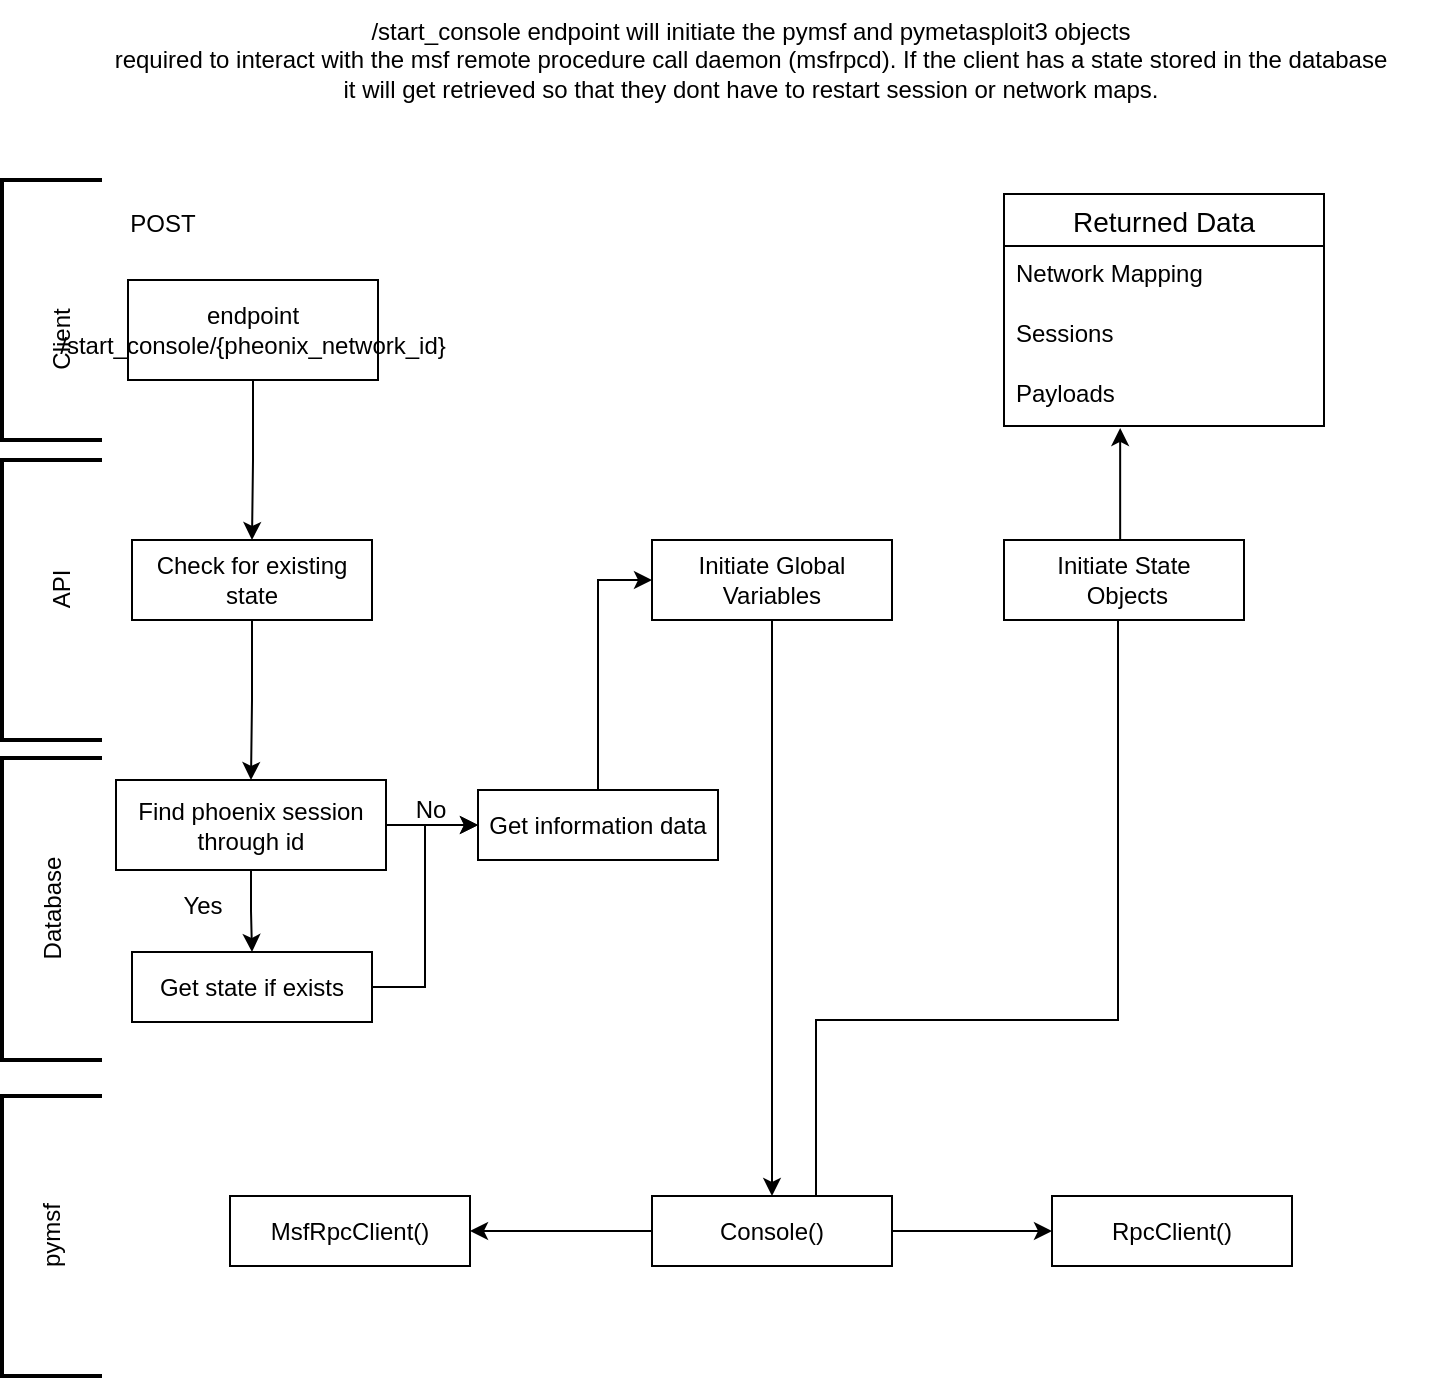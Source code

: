 <mxfile version="23.0.2" type="github" pages="3">
  <diagram id="C5RBs43oDa-KdzZeNtuy" name="/start_console">
    <mxGraphModel dx="1450" dy="634" grid="1" gridSize="10" guides="1" tooltips="1" connect="1" arrows="1" fold="1" page="1" pageScale="1" pageWidth="827" pageHeight="1169" math="0" shadow="0">
      <root>
        <mxCell id="WIyWlLk6GJQsqaUBKTNV-0" />
        <mxCell id="WIyWlLk6GJQsqaUBKTNV-1" parent="WIyWlLk6GJQsqaUBKTNV-0" />
        <mxCell id="BDHVtu7JyT_LFtafzkE4-22" value="" style="strokeWidth=2;html=1;shape=mxgraph.flowchart.annotation_1;align=left;pointerEvents=1;" vertex="1" parent="WIyWlLk6GJQsqaUBKTNV-1">
          <mxGeometry x="40" y="100" width="50" height="130" as="geometry" />
        </mxCell>
        <mxCell id="BDHVtu7JyT_LFtafzkE4-23" value="" style="strokeWidth=2;html=1;shape=mxgraph.flowchart.annotation_1;align=left;pointerEvents=1;" vertex="1" parent="WIyWlLk6GJQsqaUBKTNV-1">
          <mxGeometry x="40" y="240" width="50" height="140" as="geometry" />
        </mxCell>
        <mxCell id="BDHVtu7JyT_LFtafzkE4-24" value="" style="strokeWidth=2;html=1;shape=mxgraph.flowchart.annotation_1;align=left;pointerEvents=1;" vertex="1" parent="WIyWlLk6GJQsqaUBKTNV-1">
          <mxGeometry x="40" y="389" width="50" height="151" as="geometry" />
        </mxCell>
        <mxCell id="BDHVtu7JyT_LFtafzkE4-25" value="&lt;div&gt;Client&lt;/div&gt;" style="text;html=1;align=center;verticalAlign=middle;resizable=0;points=[];autosize=1;strokeColor=none;fillColor=none;rotation=-90;" vertex="1" parent="WIyWlLk6GJQsqaUBKTNV-1">
          <mxGeometry x="40" y="165" width="60" height="30" as="geometry" />
        </mxCell>
        <mxCell id="BDHVtu7JyT_LFtafzkE4-26" value="&lt;div&gt;API&lt;/div&gt;" style="text;html=1;align=center;verticalAlign=middle;resizable=0;points=[];autosize=1;strokeColor=none;fillColor=none;rotation=-90;" vertex="1" parent="WIyWlLk6GJQsqaUBKTNV-1">
          <mxGeometry x="50" y="290" width="40" height="30" as="geometry" />
        </mxCell>
        <mxCell id="BDHVtu7JyT_LFtafzkE4-27" value="&lt;div&gt;Database&lt;/div&gt;" style="text;html=1;align=center;verticalAlign=middle;resizable=0;points=[];autosize=1;strokeColor=none;fillColor=none;rotation=-90;" vertex="1" parent="WIyWlLk6GJQsqaUBKTNV-1">
          <mxGeometry x="25" y="449.5" width="80" height="30" as="geometry" />
        </mxCell>
        <mxCell id="BDHVtu7JyT_LFtafzkE4-28" value="" style="strokeWidth=2;html=1;shape=mxgraph.flowchart.annotation_1;align=left;pointerEvents=1;" vertex="1" parent="WIyWlLk6GJQsqaUBKTNV-1">
          <mxGeometry x="40" y="558" width="50" height="140" as="geometry" />
        </mxCell>
        <mxCell id="BDHVtu7JyT_LFtafzkE4-29" value="&lt;div&gt;pymsf&lt;/div&gt;" style="text;html=1;align=center;verticalAlign=middle;resizable=0;points=[];autosize=1;strokeColor=none;fillColor=none;rotation=-90;" vertex="1" parent="WIyWlLk6GJQsqaUBKTNV-1">
          <mxGeometry x="35" y="613" width="60" height="30" as="geometry" />
        </mxCell>
        <mxCell id="BDHVtu7JyT_LFtafzkE4-32" style="edgeStyle=orthogonalEdgeStyle;rounded=0;orthogonalLoop=1;jettySize=auto;html=1;" edge="1" parent="WIyWlLk6GJQsqaUBKTNV-1" source="BDHVtu7JyT_LFtafzkE4-30" target="BDHVtu7JyT_LFtafzkE4-31">
          <mxGeometry relative="1" as="geometry" />
        </mxCell>
        <mxCell id="BDHVtu7JyT_LFtafzkE4-30" value="&lt;div&gt;endpoint&lt;/div&gt;&lt;div&gt;/start_console/{pheonix_network_id}&lt;/div&gt;" style="whiteSpace=wrap;html=1;" vertex="1" parent="WIyWlLk6GJQsqaUBKTNV-1">
          <mxGeometry x="103" y="150" width="125" height="50" as="geometry" />
        </mxCell>
        <mxCell id="BDHVtu7JyT_LFtafzkE4-65" value="" style="edgeStyle=orthogonalEdgeStyle;rounded=0;orthogonalLoop=1;jettySize=auto;html=1;" edge="1" parent="WIyWlLk6GJQsqaUBKTNV-1" source="BDHVtu7JyT_LFtafzkE4-31" target="BDHVtu7JyT_LFtafzkE4-61">
          <mxGeometry relative="1" as="geometry" />
        </mxCell>
        <mxCell id="BDHVtu7JyT_LFtafzkE4-31" value="&lt;div&gt;Check for existing state&lt;/div&gt;" style="whiteSpace=wrap;html=1;" vertex="1" parent="WIyWlLk6GJQsqaUBKTNV-1">
          <mxGeometry x="105" y="280" width="120" height="40" as="geometry" />
        </mxCell>
        <mxCell id="BDHVtu7JyT_LFtafzkE4-38" style="edgeStyle=orthogonalEdgeStyle;rounded=0;orthogonalLoop=1;jettySize=auto;html=1;entryX=0;entryY=0.5;entryDx=0;entryDy=0;" edge="1" parent="WIyWlLk6GJQsqaUBKTNV-1" source="BDHVtu7JyT_LFtafzkE4-33" target="BDHVtu7JyT_LFtafzkE4-35">
          <mxGeometry relative="1" as="geometry" />
        </mxCell>
        <mxCell id="BDHVtu7JyT_LFtafzkE4-33" value="&lt;div&gt;Get state if exists&lt;br&gt;&lt;/div&gt;" style="whiteSpace=wrap;html=1;" vertex="1" parent="WIyWlLk6GJQsqaUBKTNV-1">
          <mxGeometry x="105" y="486" width="120" height="35" as="geometry" />
        </mxCell>
        <mxCell id="BDHVtu7JyT_LFtafzkE4-42" style="edgeStyle=orthogonalEdgeStyle;rounded=0;orthogonalLoop=1;jettySize=auto;html=1;entryX=0;entryY=0.5;entryDx=0;entryDy=0;" edge="1" parent="WIyWlLk6GJQsqaUBKTNV-1" source="BDHVtu7JyT_LFtafzkE4-35" target="BDHVtu7JyT_LFtafzkE4-40">
          <mxGeometry relative="1" as="geometry" />
        </mxCell>
        <mxCell id="BDHVtu7JyT_LFtafzkE4-35" value="Get information data" style="whiteSpace=wrap;html=1;" vertex="1" parent="WIyWlLk6GJQsqaUBKTNV-1">
          <mxGeometry x="278" y="405" width="120" height="35" as="geometry" />
        </mxCell>
        <mxCell id="BDHVtu7JyT_LFtafzkE4-37" style="edgeStyle=orthogonalEdgeStyle;rounded=0;orthogonalLoop=1;jettySize=auto;html=1;exitX=0.5;exitY=1;exitDx=0;exitDy=0;" edge="1" parent="WIyWlLk6GJQsqaUBKTNV-1" source="BDHVtu7JyT_LFtafzkE4-30" target="BDHVtu7JyT_LFtafzkE4-30">
          <mxGeometry relative="1" as="geometry" />
        </mxCell>
        <mxCell id="BDHVtu7JyT_LFtafzkE4-47" style="edgeStyle=orthogonalEdgeStyle;rounded=0;orthogonalLoop=1;jettySize=auto;html=1;" edge="1" parent="WIyWlLk6GJQsqaUBKTNV-1" source="BDHVtu7JyT_LFtafzkE4-40" target="BDHVtu7JyT_LFtafzkE4-44">
          <mxGeometry relative="1" as="geometry" />
        </mxCell>
        <mxCell id="BDHVtu7JyT_LFtafzkE4-40" value="&lt;div&gt;Initiate Global Variables&lt;br&gt;&lt;/div&gt;" style="whiteSpace=wrap;html=1;" vertex="1" parent="WIyWlLk6GJQsqaUBKTNV-1">
          <mxGeometry x="365" y="280" width="120" height="40" as="geometry" />
        </mxCell>
        <mxCell id="BDHVtu7JyT_LFtafzkE4-50" value="" style="edgeStyle=orthogonalEdgeStyle;rounded=0;orthogonalLoop=1;jettySize=auto;html=1;" edge="1" parent="WIyWlLk6GJQsqaUBKTNV-1" source="BDHVtu7JyT_LFtafzkE4-44" target="BDHVtu7JyT_LFtafzkE4-49">
          <mxGeometry relative="1" as="geometry" />
        </mxCell>
        <mxCell id="BDHVtu7JyT_LFtafzkE4-52" value="" style="edgeStyle=orthogonalEdgeStyle;rounded=0;orthogonalLoop=1;jettySize=auto;html=1;" edge="1" parent="WIyWlLk6GJQsqaUBKTNV-1" source="BDHVtu7JyT_LFtafzkE4-44" target="BDHVtu7JyT_LFtafzkE4-51">
          <mxGeometry relative="1" as="geometry" />
        </mxCell>
        <mxCell id="BDHVtu7JyT_LFtafzkE4-53" style="edgeStyle=orthogonalEdgeStyle;rounded=0;orthogonalLoop=1;jettySize=auto;html=1;" edge="1" parent="WIyWlLk6GJQsqaUBKTNV-1">
          <mxGeometry relative="1" as="geometry">
            <mxPoint x="597" y="310" as="targetPoint" />
            <mxPoint x="447" y="608" as="sourcePoint" />
            <Array as="points">
              <mxPoint x="447" y="520" />
              <mxPoint x="598" y="520" />
            </Array>
          </mxGeometry>
        </mxCell>
        <mxCell id="BDHVtu7JyT_LFtafzkE4-44" value="Console()" style="whiteSpace=wrap;html=1;" vertex="1" parent="WIyWlLk6GJQsqaUBKTNV-1">
          <mxGeometry x="365" y="608" width="120" height="35" as="geometry" />
        </mxCell>
        <mxCell id="BDHVtu7JyT_LFtafzkE4-49" value="MsfRpcClient()" style="whiteSpace=wrap;html=1;" vertex="1" parent="WIyWlLk6GJQsqaUBKTNV-1">
          <mxGeometry x="154" y="608" width="120" height="35" as="geometry" />
        </mxCell>
        <mxCell id="BDHVtu7JyT_LFtafzkE4-51" value="RpcClient()" style="whiteSpace=wrap;html=1;" vertex="1" parent="WIyWlLk6GJQsqaUBKTNV-1">
          <mxGeometry x="565" y="608" width="120" height="35" as="geometry" />
        </mxCell>
        <mxCell id="BDHVtu7JyT_LFtafzkE4-54" value="&lt;div&gt;Initiate State&lt;/div&gt;&lt;div&gt;&amp;nbsp;Objects&lt;/div&gt;" style="whiteSpace=wrap;html=1;" vertex="1" parent="WIyWlLk6GJQsqaUBKTNV-1">
          <mxGeometry x="541" y="280" width="120" height="40" as="geometry" />
        </mxCell>
        <mxCell id="BDHVtu7JyT_LFtafzkE4-55" value="Returned Data" style="swimlane;fontStyle=0;childLayout=stackLayout;horizontal=1;startSize=26;horizontalStack=0;resizeParent=1;resizeParentMax=0;resizeLast=0;collapsible=1;marginBottom=0;align=center;fontSize=14;" vertex="1" parent="WIyWlLk6GJQsqaUBKTNV-1">
          <mxGeometry x="541" y="107" width="160" height="116" as="geometry" />
        </mxCell>
        <mxCell id="BDHVtu7JyT_LFtafzkE4-56" value="Network Mapping" style="text;strokeColor=none;fillColor=none;spacingLeft=4;spacingRight=4;overflow=hidden;rotatable=0;points=[[0,0.5],[1,0.5]];portConstraint=eastwest;fontSize=12;whiteSpace=wrap;html=1;" vertex="1" parent="BDHVtu7JyT_LFtafzkE4-55">
          <mxGeometry y="26" width="160" height="30" as="geometry" />
        </mxCell>
        <mxCell id="BDHVtu7JyT_LFtafzkE4-57" value="Sessions" style="text;strokeColor=none;fillColor=none;spacingLeft=4;spacingRight=4;overflow=hidden;rotatable=0;points=[[0,0.5],[1,0.5]];portConstraint=eastwest;fontSize=12;whiteSpace=wrap;html=1;" vertex="1" parent="BDHVtu7JyT_LFtafzkE4-55">
          <mxGeometry y="56" width="160" height="30" as="geometry" />
        </mxCell>
        <mxCell id="BDHVtu7JyT_LFtafzkE4-58" value="Payloads" style="text;strokeColor=none;fillColor=none;spacingLeft=4;spacingRight=4;overflow=hidden;rotatable=0;points=[[0,0.5],[1,0.5]];portConstraint=eastwest;fontSize=12;whiteSpace=wrap;html=1;" vertex="1" parent="BDHVtu7JyT_LFtafzkE4-55">
          <mxGeometry y="86" width="160" height="30" as="geometry" />
        </mxCell>
        <mxCell id="BDHVtu7JyT_LFtafzkE4-59" style="edgeStyle=orthogonalEdgeStyle;rounded=0;orthogonalLoop=1;jettySize=auto;html=1;entryX=0.363;entryY=1.033;entryDx=0;entryDy=0;entryPerimeter=0;" edge="1" parent="WIyWlLk6GJQsqaUBKTNV-1" source="BDHVtu7JyT_LFtafzkE4-54" target="BDHVtu7JyT_LFtafzkE4-58">
          <mxGeometry relative="1" as="geometry">
            <Array as="points">
              <mxPoint x="590" y="280" />
              <mxPoint x="590" y="280" />
            </Array>
          </mxGeometry>
        </mxCell>
        <mxCell id="BDHVtu7JyT_LFtafzkE4-60" value="&lt;div&gt;/start_console endpoint will initiate the pymsf and pymetasploit3 objects&lt;/div&gt;&lt;div&gt;&amp;nbsp;required to interact with the msf remote procedure call daemon (msfrpcd). If the client has a state stored in the database&amp;nbsp;&lt;/div&gt;&lt;div&gt;it will get retrieved so that they dont have to restart session or network maps.&lt;/div&gt;" style="text;html=1;align=center;verticalAlign=middle;resizable=0;points=[];autosize=1;strokeColor=none;fillColor=none;" vertex="1" parent="WIyWlLk6GJQsqaUBKTNV-1">
          <mxGeometry x="64" y="10" width="700" height="60" as="geometry" />
        </mxCell>
        <mxCell id="BDHVtu7JyT_LFtafzkE4-66" value="" style="edgeStyle=orthogonalEdgeStyle;rounded=0;orthogonalLoop=1;jettySize=auto;html=1;" edge="1" parent="WIyWlLk6GJQsqaUBKTNV-1" source="BDHVtu7JyT_LFtafzkE4-61" target="BDHVtu7JyT_LFtafzkE4-33">
          <mxGeometry relative="1" as="geometry" />
        </mxCell>
        <mxCell id="BDHVtu7JyT_LFtafzkE4-67" value="" style="edgeStyle=orthogonalEdgeStyle;rounded=0;orthogonalLoop=1;jettySize=auto;html=1;" edge="1" parent="WIyWlLk6GJQsqaUBKTNV-1" source="BDHVtu7JyT_LFtafzkE4-61" target="BDHVtu7JyT_LFtafzkE4-35">
          <mxGeometry relative="1" as="geometry" />
        </mxCell>
        <mxCell id="BDHVtu7JyT_LFtafzkE4-61" value="&lt;div&gt;Find phoenix session&lt;/div&gt;&lt;div&gt;through id&lt;br&gt;&lt;/div&gt;" style="whiteSpace=wrap;html=1;" vertex="1" parent="WIyWlLk6GJQsqaUBKTNV-1">
          <mxGeometry x="97" y="400" width="135" height="45" as="geometry" />
        </mxCell>
        <mxCell id="BDHVtu7JyT_LFtafzkE4-68" value="Yes" style="text;html=1;align=center;verticalAlign=middle;resizable=0;points=[];autosize=1;strokeColor=none;fillColor=none;" vertex="1" parent="WIyWlLk6GJQsqaUBKTNV-1">
          <mxGeometry x="120" y="448" width="40" height="30" as="geometry" />
        </mxCell>
        <mxCell id="BDHVtu7JyT_LFtafzkE4-69" value="No" style="text;html=1;align=center;verticalAlign=middle;resizable=0;points=[];autosize=1;strokeColor=none;fillColor=none;" vertex="1" parent="WIyWlLk6GJQsqaUBKTNV-1">
          <mxGeometry x="234" y="400" width="40" height="30" as="geometry" />
        </mxCell>
        <mxCell id="T5YAXJfILH7bV8bqnHkk-0" value="POST" style="text;html=1;align=center;verticalAlign=middle;resizable=0;points=[];autosize=1;strokeColor=none;fillColor=none;" vertex="1" parent="WIyWlLk6GJQsqaUBKTNV-1">
          <mxGeometry x="90" y="107" width="60" height="30" as="geometry" />
        </mxCell>
      </root>
    </mxGraphModel>
  </diagram>
  <diagram id="-uF0YTjCy_jOWUeHamq0" name="/pheonix_sessions">
    <mxGraphModel dx="1450" dy="634" grid="1" gridSize="10" guides="1" tooltips="1" connect="1" arrows="1" fold="1" page="1" pageScale="1" pageWidth="850" pageHeight="1100" math="0" shadow="0">
      <root>
        <mxCell id="0" />
        <mxCell id="1" parent="0" />
        <mxCell id="l7DML_QaieytWh-S0LDy-1" value="" style="strokeWidth=2;html=1;shape=mxgraph.flowchart.annotation_1;align=left;pointerEvents=1;" vertex="1" parent="1">
          <mxGeometry x="40" y="100" width="50" height="130" as="geometry" />
        </mxCell>
        <mxCell id="l7DML_QaieytWh-S0LDy-2" value="" style="strokeWidth=2;html=1;shape=mxgraph.flowchart.annotation_1;align=left;pointerEvents=1;" vertex="1" parent="1">
          <mxGeometry x="40" y="240" width="50" height="140" as="geometry" />
        </mxCell>
        <mxCell id="l7DML_QaieytWh-S0LDy-3" value="" style="strokeWidth=2;html=1;shape=mxgraph.flowchart.annotation_1;align=left;pointerEvents=1;" vertex="1" parent="1">
          <mxGeometry x="40" y="389" width="50" height="101" as="geometry" />
        </mxCell>
        <mxCell id="l7DML_QaieytWh-S0LDy-4" value="&lt;div&gt;Client&lt;/div&gt;" style="text;html=1;align=center;verticalAlign=middle;resizable=0;points=[];autosize=1;strokeColor=none;fillColor=none;rotation=-90;" vertex="1" parent="1">
          <mxGeometry x="40" y="165" width="60" height="30" as="geometry" />
        </mxCell>
        <mxCell id="l7DML_QaieytWh-S0LDy-5" value="&lt;div&gt;API&lt;/div&gt;" style="text;html=1;align=center;verticalAlign=middle;resizable=0;points=[];autosize=1;strokeColor=none;fillColor=none;rotation=-90;" vertex="1" parent="1">
          <mxGeometry x="50" y="290" width="40" height="30" as="geometry" />
        </mxCell>
        <mxCell id="l7DML_QaieytWh-S0LDy-6" value="&lt;div&gt;Database&lt;/div&gt;" style="text;html=1;align=center;verticalAlign=middle;resizable=0;points=[];autosize=1;strokeColor=none;fillColor=none;rotation=-90;" vertex="1" parent="1">
          <mxGeometry x="25" y="430" width="80" height="30" as="geometry" />
        </mxCell>
        <mxCell id="l7DML_QaieytWh-S0LDy-9" style="edgeStyle=orthogonalEdgeStyle;rounded=0;orthogonalLoop=1;jettySize=auto;html=1;" edge="1" parent="1" source="l7DML_QaieytWh-S0LDy-10" target="l7DML_QaieytWh-S0LDy-12">
          <mxGeometry relative="1" as="geometry" />
        </mxCell>
        <mxCell id="l7DML_QaieytWh-S0LDy-10" value="&lt;div&gt;endpoint&lt;/div&gt;&lt;div&gt;/pheonix_sessions&lt;br&gt;&lt;/div&gt;" style="whiteSpace=wrap;html=1;" vertex="1" parent="1">
          <mxGeometry x="103" y="150" width="125" height="50" as="geometry" />
        </mxCell>
        <mxCell id="l7DML_QaieytWh-S0LDy-11" value="" style="edgeStyle=orthogonalEdgeStyle;rounded=0;orthogonalLoop=1;jettySize=auto;html=1;" edge="1" parent="1" source="l7DML_QaieytWh-S0LDy-12" target="l7DML_QaieytWh-S0LDy-35">
          <mxGeometry relative="1" as="geometry" />
        </mxCell>
        <mxCell id="l7DML_QaieytWh-S0LDy-40" value="" style="edgeStyle=orthogonalEdgeStyle;rounded=0;orthogonalLoop=1;jettySize=auto;html=1;" edge="1" parent="1" source="l7DML_QaieytWh-S0LDy-12" target="l7DML_QaieytWh-S0LDy-39">
          <mxGeometry relative="1" as="geometry" />
        </mxCell>
        <mxCell id="l7DML_QaieytWh-S0LDy-12" value="Authenticate Request" style="whiteSpace=wrap;html=1;" vertex="1" parent="1">
          <mxGeometry x="105" y="260" width="120" height="40" as="geometry" />
        </mxCell>
        <mxCell id="l7DML_QaieytWh-S0LDy-17" style="edgeStyle=orthogonalEdgeStyle;rounded=0;orthogonalLoop=1;jettySize=auto;html=1;exitX=0.5;exitY=1;exitDx=0;exitDy=0;" edge="1" parent="1" source="l7DML_QaieytWh-S0LDy-10" target="l7DML_QaieytWh-S0LDy-10">
          <mxGeometry relative="1" as="geometry" />
        </mxCell>
        <mxCell id="l7DML_QaieytWh-S0LDy-27" value="Returned Data" style="swimlane;fontStyle=0;childLayout=stackLayout;horizontal=1;startSize=26;horizontalStack=0;resizeParent=1;resizeParentMax=0;resizeLast=0;collapsible=1;marginBottom=0;align=center;fontSize=14;" vertex="1" parent="1">
          <mxGeometry x="580" y="144" width="160" height="56" as="geometry" />
        </mxCell>
        <mxCell id="l7DML_QaieytWh-S0LDy-28" value="Pheonix Sessions" style="text;strokeColor=none;fillColor=none;spacingLeft=4;spacingRight=4;overflow=hidden;rotatable=0;points=[[0,0.5],[1,0.5]];portConstraint=eastwest;fontSize=12;whiteSpace=wrap;html=1;" vertex="1" parent="l7DML_QaieytWh-S0LDy-27">
          <mxGeometry y="26" width="160" height="30" as="geometry" />
        </mxCell>
        <mxCell id="l7DML_QaieytWh-S0LDy-32" value="&lt;div&gt;To save the state of each pheonix session the client will retrieve the previous phoenix_sessions&amp;nbsp;&lt;/div&gt;&lt;div&gt;so that the client may re-interact with previous network environments&lt;/div&gt;" style="text;html=1;align=center;verticalAlign=middle;resizable=0;points=[];autosize=1;strokeColor=none;fillColor=none;" vertex="1" parent="1">
          <mxGeometry x="139" y="20" width="550" height="40" as="geometry" />
        </mxCell>
        <mxCell id="l7DML_QaieytWh-S0LDy-49" style="edgeStyle=orthogonalEdgeStyle;rounded=0;orthogonalLoop=1;jettySize=auto;html=1;entryX=0.5;entryY=1;entryDx=0;entryDy=0;" edge="1" parent="1" source="l7DML_QaieytWh-S0LDy-35" target="l7DML_QaieytWh-S0LDy-48">
          <mxGeometry relative="1" as="geometry" />
        </mxCell>
        <mxCell id="l7DML_QaieytWh-S0LDy-35" value="Get all phoenix_sessions" style="whiteSpace=wrap;html=1;" vertex="1" parent="1">
          <mxGeometry x="170" y="400" width="135" height="45" as="geometry" />
        </mxCell>
        <mxCell id="l7DML_QaieytWh-S0LDy-38" value="GET" style="text;html=1;align=center;verticalAlign=middle;resizable=0;points=[];autosize=1;strokeColor=none;fillColor=none;" vertex="1" parent="1">
          <mxGeometry x="95" y="107" width="50" height="30" as="geometry" />
        </mxCell>
        <mxCell id="l7DML_QaieytWh-S0LDy-39" value="return 403" style="whiteSpace=wrap;html=1;" vertex="1" parent="1">
          <mxGeometry x="245" y="150" width="120" height="40" as="geometry" />
        </mxCell>
        <mxCell id="l7DML_QaieytWh-S0LDy-41" value="&lt;div&gt;No&lt;/div&gt;" style="text;html=1;align=center;verticalAlign=middle;resizable=0;points=[];autosize=1;strokeColor=none;fillColor=none;" vertex="1" parent="1">
          <mxGeometry x="230" y="248" width="40" height="30" as="geometry" />
        </mxCell>
        <mxCell id="l7DML_QaieytWh-S0LDy-42" value="&lt;div&gt;Yes&lt;/div&gt;" style="text;html=1;align=center;verticalAlign=middle;resizable=0;points=[];autosize=1;strokeColor=none;fillColor=none;" vertex="1" parent="1">
          <mxGeometry x="120" y="298" width="40" height="30" as="geometry" />
        </mxCell>
        <mxCell id="l7DML_QaieytWh-S0LDy-50" style="edgeStyle=orthogonalEdgeStyle;rounded=0;orthogonalLoop=1;jettySize=auto;html=1;" edge="1" parent="1" source="l7DML_QaieytWh-S0LDy-48">
          <mxGeometry relative="1" as="geometry">
            <mxPoint x="500" y="278" as="targetPoint" />
          </mxGeometry>
        </mxCell>
        <mxCell id="l7DML_QaieytWh-S0LDy-48" value="Format data" style="whiteSpace=wrap;html=1;" vertex="1" parent="1">
          <mxGeometry x="330" y="258" width="120" height="40" as="geometry" />
        </mxCell>
        <mxCell id="l7DML_QaieytWh-S0LDy-53" value="" style="edgeStyle=orthogonalEdgeStyle;rounded=0;orthogonalLoop=1;jettySize=auto;html=1;" edge="1" parent="1" source="l7DML_QaieytWh-S0LDy-51" target="l7DML_QaieytWh-S0LDy-28">
          <mxGeometry relative="1" as="geometry" />
        </mxCell>
        <mxCell id="l7DML_QaieytWh-S0LDy-51" value="Log request" style="whiteSpace=wrap;html=1;" vertex="1" parent="1">
          <mxGeometry x="500" y="260" width="120" height="40" as="geometry" />
        </mxCell>
      </root>
    </mxGraphModel>
  </diagram>
  <diagram id="HthaEJopUqvryVB6hIMx" name="/pheonix_session">
    <mxGraphModel dx="1450" dy="634" grid="1" gridSize="10" guides="1" tooltips="1" connect="1" arrows="1" fold="1" page="1" pageScale="1" pageWidth="850" pageHeight="1100" math="0" shadow="0">
      <root>
        <mxCell id="0" />
        <mxCell id="1" parent="0" />
        <mxCell id="j3RiphzUK-yXb4JzkNbX-1" value="" style="strokeWidth=2;html=1;shape=mxgraph.flowchart.annotation_1;align=left;pointerEvents=1;" vertex="1" parent="1">
          <mxGeometry x="40" y="100" width="50" height="130" as="geometry" />
        </mxCell>
        <mxCell id="j3RiphzUK-yXb4JzkNbX-2" value="" style="strokeWidth=2;html=1;shape=mxgraph.flowchart.annotation_1;align=left;pointerEvents=1;" vertex="1" parent="1">
          <mxGeometry x="40" y="240" width="50" height="140" as="geometry" />
        </mxCell>
        <mxCell id="j3RiphzUK-yXb4JzkNbX-3" value="" style="strokeWidth=2;html=1;shape=mxgraph.flowchart.annotation_1;align=left;pointerEvents=1;" vertex="1" parent="1">
          <mxGeometry x="40" y="389" width="50" height="101" as="geometry" />
        </mxCell>
        <mxCell id="j3RiphzUK-yXb4JzkNbX-4" value="&lt;div&gt;Client&lt;/div&gt;" style="text;html=1;align=center;verticalAlign=middle;resizable=0;points=[];autosize=1;strokeColor=none;fillColor=none;rotation=-90;" vertex="1" parent="1">
          <mxGeometry x="40" y="165" width="60" height="30" as="geometry" />
        </mxCell>
        <mxCell id="j3RiphzUK-yXb4JzkNbX-5" value="&lt;div&gt;API&lt;/div&gt;" style="text;html=1;align=center;verticalAlign=middle;resizable=0;points=[];autosize=1;strokeColor=none;fillColor=none;rotation=-90;" vertex="1" parent="1">
          <mxGeometry x="50" y="290" width="40" height="30" as="geometry" />
        </mxCell>
        <mxCell id="j3RiphzUK-yXb4JzkNbX-6" value="&lt;div&gt;Database&lt;/div&gt;" style="text;html=1;align=center;verticalAlign=middle;resizable=0;points=[];autosize=1;strokeColor=none;fillColor=none;rotation=-90;" vertex="1" parent="1">
          <mxGeometry x="25" y="430" width="80" height="30" as="geometry" />
        </mxCell>
        <mxCell id="j3RiphzUK-yXb4JzkNbX-7" style="edgeStyle=orthogonalEdgeStyle;rounded=0;orthogonalLoop=1;jettySize=auto;html=1;" edge="1" parent="1" source="j3RiphzUK-yXb4JzkNbX-8" target="j3RiphzUK-yXb4JzkNbX-11">
          <mxGeometry relative="1" as="geometry" />
        </mxCell>
        <mxCell id="j3RiphzUK-yXb4JzkNbX-8" value="&lt;div&gt;endpoint&lt;/div&gt;&lt;div&gt;/pheonix_session/&lt;/div&gt;&lt;div&gt;{phoenix_session_id}&lt;br&gt;&lt;/div&gt;" style="whiteSpace=wrap;html=1;" vertex="1" parent="1">
          <mxGeometry x="103" y="150" width="125" height="50" as="geometry" />
        </mxCell>
        <mxCell id="j3RiphzUK-yXb4JzkNbX-10" value="" style="edgeStyle=orthogonalEdgeStyle;rounded=0;orthogonalLoop=1;jettySize=auto;html=1;" edge="1" parent="1" source="j3RiphzUK-yXb4JzkNbX-11" target="j3RiphzUK-yXb4JzkNbX-19">
          <mxGeometry relative="1" as="geometry" />
        </mxCell>
        <mxCell id="3aIYutnZbZX5794gSN5--3" value="" style="edgeStyle=orthogonalEdgeStyle;rounded=0;orthogonalLoop=1;jettySize=auto;html=1;" edge="1" parent="1" source="j3RiphzUK-yXb4JzkNbX-11" target="3aIYutnZbZX5794gSN5--2">
          <mxGeometry relative="1" as="geometry" />
        </mxCell>
        <mxCell id="j3RiphzUK-yXb4JzkNbX-11" value="Authenticate Request" style="whiteSpace=wrap;html=1;" vertex="1" parent="1">
          <mxGeometry x="105" y="260" width="120" height="40" as="geometry" />
        </mxCell>
        <mxCell id="j3RiphzUK-yXb4JzkNbX-12" style="edgeStyle=orthogonalEdgeStyle;rounded=0;orthogonalLoop=1;jettySize=auto;html=1;exitX=0.5;exitY=1;exitDx=0;exitDy=0;" edge="1" parent="1" source="j3RiphzUK-yXb4JzkNbX-8" target="j3RiphzUK-yXb4JzkNbX-8">
          <mxGeometry relative="1" as="geometry" />
        </mxCell>
        <mxCell id="j3RiphzUK-yXb4JzkNbX-13" value="Returned Data" style="swimlane;fontStyle=0;childLayout=stackLayout;horizontal=1;startSize=26;horizontalStack=0;resizeParent=1;resizeParentMax=0;resizeLast=0;collapsible=1;marginBottom=0;align=center;fontSize=14;" vertex="1" parent="1">
          <mxGeometry x="680" y="147" width="160" height="56" as="geometry" />
        </mxCell>
        <mxCell id="j3RiphzUK-yXb4JzkNbX-14" value="Network Mapping" style="text;strokeColor=none;fillColor=none;spacingLeft=4;spacingRight=4;overflow=hidden;rotatable=0;points=[[0,0.5],[1,0.5]];portConstraint=eastwest;fontSize=12;whiteSpace=wrap;html=1;" vertex="1" parent="j3RiphzUK-yXb4JzkNbX-13">
          <mxGeometry y="26" width="160" height="30" as="geometry" />
        </mxCell>
        <mxCell id="j3RiphzUK-yXb4JzkNbX-15" value="/pheonix_session will reteive the state of a pheonix session" style="text;html=1;align=center;verticalAlign=middle;resizable=0;points=[];autosize=1;strokeColor=none;fillColor=none;" vertex="1" parent="1">
          <mxGeometry x="239" y="25" width="350" height="30" as="geometry" />
        </mxCell>
        <mxCell id="3aIYutnZbZX5794gSN5--11" style="edgeStyle=orthogonalEdgeStyle;rounded=0;orthogonalLoop=1;jettySize=auto;html=1;entryX=0.5;entryY=1;entryDx=0;entryDy=0;" edge="1" parent="1" source="j3RiphzUK-yXb4JzkNbX-17" target="3aIYutnZbZX5794gSN5--10">
          <mxGeometry relative="1" as="geometry" />
        </mxCell>
        <mxCell id="3aIYutnZbZX5794gSN5--12" style="edgeStyle=orthogonalEdgeStyle;rounded=0;orthogonalLoop=1;jettySize=auto;html=1;" edge="1" parent="1" source="j3RiphzUK-yXb4JzkNbX-17" target="j3RiphzUK-yXb4JzkNbX-23">
          <mxGeometry relative="1" as="geometry" />
        </mxCell>
        <mxCell id="j3RiphzUK-yXb4JzkNbX-17" value="Find phoenix_session" style="whiteSpace=wrap;html=1;" vertex="1" parent="1">
          <mxGeometry x="220" y="417" width="135" height="45" as="geometry" />
        </mxCell>
        <mxCell id="j3RiphzUK-yXb4JzkNbX-18" value="GET" style="text;html=1;align=center;verticalAlign=middle;resizable=0;points=[];autosize=1;strokeColor=none;fillColor=none;" vertex="1" parent="1">
          <mxGeometry x="95" y="107" width="50" height="30" as="geometry" />
        </mxCell>
        <mxCell id="j3RiphzUK-yXb4JzkNbX-19" value="return 403" style="whiteSpace=wrap;html=1;" vertex="1" parent="1">
          <mxGeometry x="245" y="150" width="120" height="40" as="geometry" />
        </mxCell>
        <mxCell id="j3RiphzUK-yXb4JzkNbX-20" value="&lt;div&gt;No&lt;/div&gt;" style="text;html=1;align=center;verticalAlign=middle;resizable=0;points=[];autosize=1;strokeColor=none;fillColor=none;" vertex="1" parent="1">
          <mxGeometry x="230" y="248" width="40" height="30" as="geometry" />
        </mxCell>
        <mxCell id="j3RiphzUK-yXb4JzkNbX-21" value="&lt;div&gt;Yes&lt;/div&gt;" style="text;html=1;align=center;verticalAlign=middle;resizable=0;points=[];autosize=1;strokeColor=none;fillColor=none;" vertex="1" parent="1">
          <mxGeometry x="120" y="298" width="40" height="30" as="geometry" />
        </mxCell>
        <mxCell id="3aIYutnZbZX5794gSN5--15" value="" style="edgeStyle=orthogonalEdgeStyle;rounded=0;orthogonalLoop=1;jettySize=auto;html=1;" edge="1" parent="1" source="j3RiphzUK-yXb4JzkNbX-23" target="3aIYutnZbZX5794gSN5--14">
          <mxGeometry relative="1" as="geometry" />
        </mxCell>
        <mxCell id="3aIYutnZbZX5794gSN5--16" style="edgeStyle=orthogonalEdgeStyle;rounded=0;orthogonalLoop=1;jettySize=auto;html=1;entryX=0.5;entryY=1;entryDx=0;entryDy=0;" edge="1" parent="1" source="j3RiphzUK-yXb4JzkNbX-23" target="j3RiphzUK-yXb4JzkNbX-13">
          <mxGeometry relative="1" as="geometry" />
        </mxCell>
        <mxCell id="j3RiphzUK-yXb4JzkNbX-23" value="Format data" style="whiteSpace=wrap;html=1;" vertex="1" parent="1">
          <mxGeometry x="589" y="278" width="120" height="40" as="geometry" />
        </mxCell>
        <mxCell id="3aIYutnZbZX5794gSN5--5" style="edgeStyle=orthogonalEdgeStyle;rounded=0;orthogonalLoop=1;jettySize=auto;html=1;entryX=0.5;entryY=1;entryDx=0;entryDy=0;" edge="1" parent="1" source="3aIYutnZbZX5794gSN5--2" target="3aIYutnZbZX5794gSN5--4">
          <mxGeometry relative="1" as="geometry" />
        </mxCell>
        <mxCell id="3aIYutnZbZX5794gSN5--7" value="" style="edgeStyle=orthogonalEdgeStyle;rounded=0;orthogonalLoop=1;jettySize=auto;html=1;" edge="1" parent="1" source="3aIYutnZbZX5794gSN5--2" target="j3RiphzUK-yXb4JzkNbX-17">
          <mxGeometry relative="1" as="geometry" />
        </mxCell>
        <mxCell id="3aIYutnZbZX5794gSN5--2" value="&lt;div&gt;Validate session_id format&lt;/div&gt;" style="whiteSpace=wrap;html=1;" vertex="1" parent="1">
          <mxGeometry x="105" y="328" width="120" height="40" as="geometry" />
        </mxCell>
        <mxCell id="3aIYutnZbZX5794gSN5--4" value="return 422" style="whiteSpace=wrap;html=1;" vertex="1" parent="1">
          <mxGeometry x="380" y="148.75" width="120" height="40" as="geometry" />
        </mxCell>
        <mxCell id="3aIYutnZbZX5794gSN5--6" value="No" style="text;html=1;align=center;verticalAlign=middle;resizable=0;points=[];autosize=1;strokeColor=none;fillColor=none;" vertex="1" parent="1">
          <mxGeometry x="300" y="318" width="40" height="30" as="geometry" />
        </mxCell>
        <mxCell id="3aIYutnZbZX5794gSN5--8" value="Yes" style="text;html=1;align=center;verticalAlign=middle;resizable=0;points=[];autosize=1;strokeColor=none;fillColor=none;" vertex="1" parent="1">
          <mxGeometry x="230" y="368" width="40" height="30" as="geometry" />
        </mxCell>
        <mxCell id="3aIYutnZbZX5794gSN5--10" value="return 204" style="whiteSpace=wrap;html=1;" vertex="1" parent="1">
          <mxGeometry x="520" y="148.75" width="120" height="40" as="geometry" />
        </mxCell>
        <mxCell id="3aIYutnZbZX5794gSN5--14" value="Log Request" style="whiteSpace=wrap;html=1;" vertex="1" parent="1">
          <mxGeometry x="730" y="278" width="120" height="40" as="geometry" />
        </mxCell>
        <mxCell id="3aIYutnZbZX5794gSN5--17" value="No" style="text;html=1;align=center;verticalAlign=middle;resizable=0;points=[];autosize=1;strokeColor=none;fillColor=none;" vertex="1" parent="1">
          <mxGeometry x="540" y="358" width="40" height="30" as="geometry" />
        </mxCell>
        <mxCell id="3aIYutnZbZX5794gSN5--18" value="Yes" style="text;html=1;align=center;verticalAlign=middle;resizable=0;points=[];autosize=1;strokeColor=none;fillColor=none;" vertex="1" parent="1">
          <mxGeometry x="650" y="358" width="40" height="30" as="geometry" />
        </mxCell>
      </root>
    </mxGraphModel>
  </diagram>
</mxfile>
